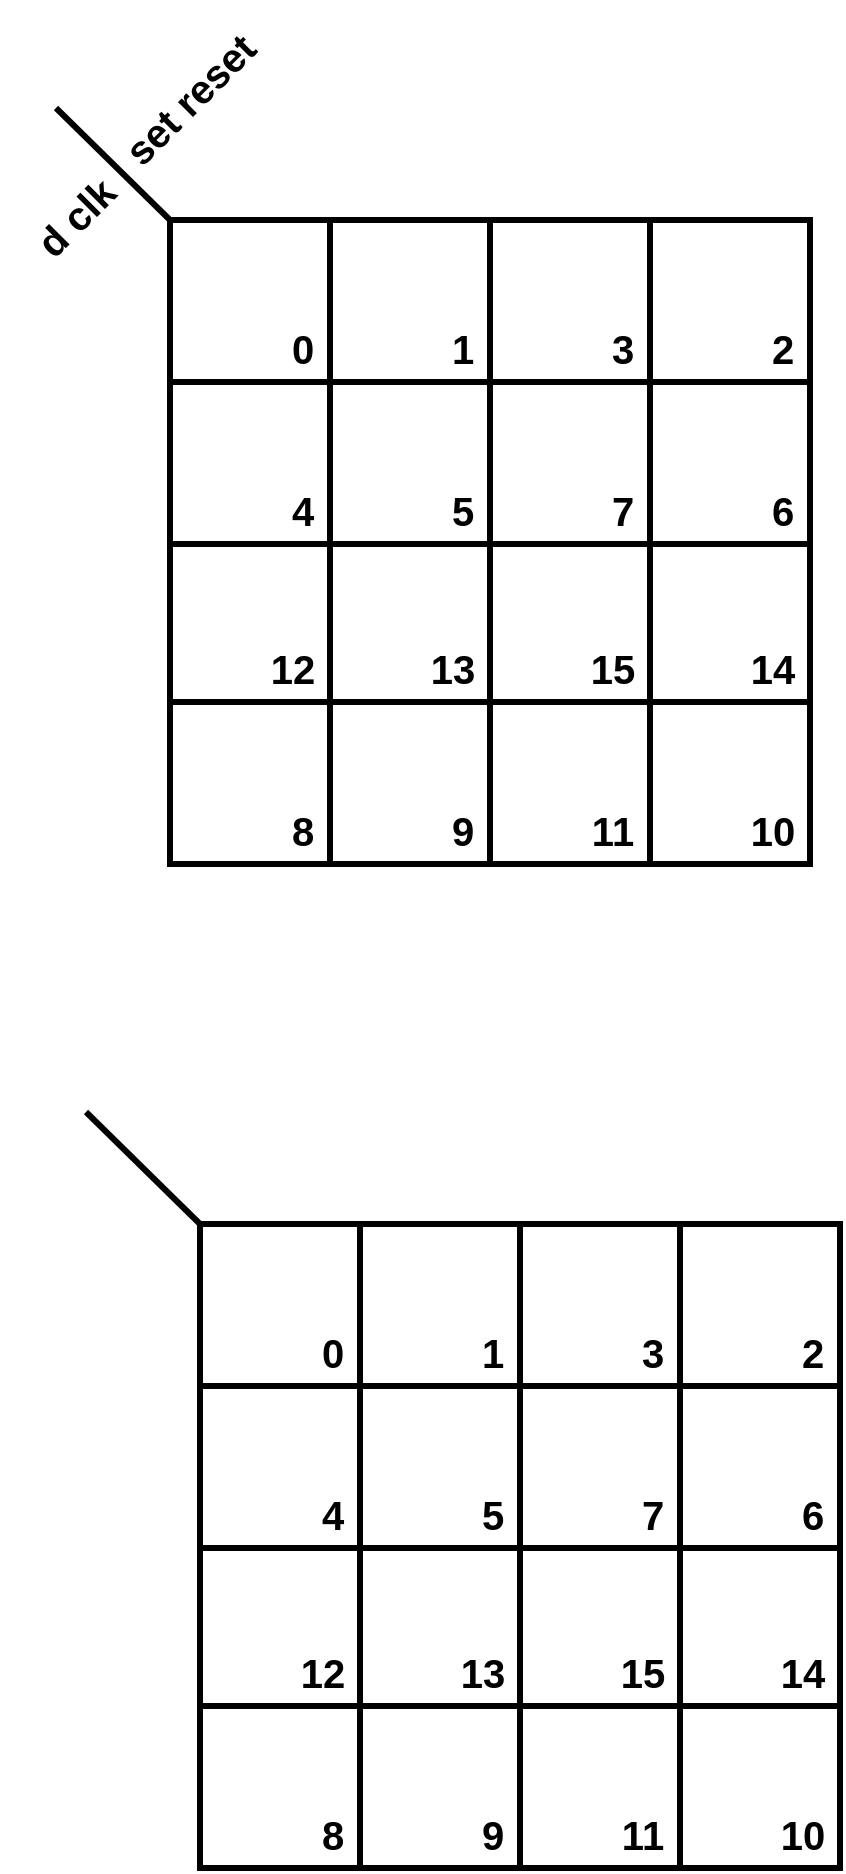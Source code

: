 <mxfile version="27.0.4">
  <diagram name="Page-1" id="fkTmz8UEqdB8mrhAM7at">
    <mxGraphModel dx="1042" dy="622" grid="0" gridSize="1" guides="1" tooltips="1" connect="1" arrows="1" fold="1" page="1" pageScale="1" pageWidth="850" pageHeight="1100" math="0" shadow="0">
      <root>
        <mxCell id="0" />
        <mxCell id="1" parent="0" />
        <mxCell id="XgYpCmmkQ7SpW7V8VuAg-2" value="" style="childLayout=tableLayout;recursiveResize=0;shadow=0;fillColor=none;strokeWidth=3;" vertex="1" parent="1">
          <mxGeometry x="400" y="160" width="320" height="322" as="geometry" />
        </mxCell>
        <mxCell id="XgYpCmmkQ7SpW7V8VuAg-18" style="shape=tableRow;horizontal=0;startSize=0;swimlaneHead=0;swimlaneBody=0;top=0;left=0;bottom=0;right=0;dropTarget=0;collapsible=0;recursiveResize=0;expand=0;fontStyle=0;fillColor=none;strokeColor=inherit;strokeWidth=3;" vertex="1" parent="XgYpCmmkQ7SpW7V8VuAg-2">
          <mxGeometry width="320" height="81" as="geometry" />
        </mxCell>
        <mxCell id="XgYpCmmkQ7SpW7V8VuAg-19" style="connectable=0;recursiveResize=0;strokeColor=inherit;fillColor=none;align=center;whiteSpace=wrap;html=1;strokeWidth=3;" vertex="1" parent="XgYpCmmkQ7SpW7V8VuAg-18">
          <mxGeometry width="80" height="81" as="geometry">
            <mxRectangle width="80" height="81" as="alternateBounds" />
          </mxGeometry>
        </mxCell>
        <mxCell id="XgYpCmmkQ7SpW7V8VuAg-20" style="connectable=0;recursiveResize=0;strokeColor=inherit;fillColor=none;align=center;whiteSpace=wrap;html=1;strokeWidth=3;" vertex="1" parent="XgYpCmmkQ7SpW7V8VuAg-18">
          <mxGeometry x="80" width="80" height="81" as="geometry">
            <mxRectangle width="80" height="81" as="alternateBounds" />
          </mxGeometry>
        </mxCell>
        <mxCell id="XgYpCmmkQ7SpW7V8VuAg-21" style="connectable=0;recursiveResize=0;strokeColor=inherit;fillColor=none;align=center;whiteSpace=wrap;html=1;strokeWidth=3;" vertex="1" parent="XgYpCmmkQ7SpW7V8VuAg-18">
          <mxGeometry x="160" width="80" height="81" as="geometry">
            <mxRectangle width="80" height="81" as="alternateBounds" />
          </mxGeometry>
        </mxCell>
        <mxCell id="XgYpCmmkQ7SpW7V8VuAg-22" style="connectable=0;recursiveResize=0;strokeColor=inherit;fillColor=none;align=center;whiteSpace=wrap;html=1;strokeWidth=3;" vertex="1" parent="XgYpCmmkQ7SpW7V8VuAg-18">
          <mxGeometry x="240" width="80" height="81" as="geometry">
            <mxRectangle width="80" height="81" as="alternateBounds" />
          </mxGeometry>
        </mxCell>
        <mxCell id="XgYpCmmkQ7SpW7V8VuAg-3" value="" style="shape=tableRow;horizontal=0;startSize=0;swimlaneHead=0;swimlaneBody=0;top=0;left=0;bottom=0;right=0;dropTarget=0;collapsible=0;recursiveResize=0;expand=0;fontStyle=0;fillColor=none;strokeColor=inherit;strokeWidth=3;" vertex="1" parent="XgYpCmmkQ7SpW7V8VuAg-2">
          <mxGeometry y="81" width="320" height="81" as="geometry" />
        </mxCell>
        <mxCell id="XgYpCmmkQ7SpW7V8VuAg-4" value="" style="connectable=0;recursiveResize=0;strokeColor=inherit;fillColor=none;align=center;whiteSpace=wrap;html=1;strokeWidth=3;" vertex="1" parent="XgYpCmmkQ7SpW7V8VuAg-3">
          <mxGeometry width="80" height="81" as="geometry">
            <mxRectangle width="80" height="81" as="alternateBounds" />
          </mxGeometry>
        </mxCell>
        <mxCell id="XgYpCmmkQ7SpW7V8VuAg-5" value="" style="connectable=0;recursiveResize=0;strokeColor=inherit;fillColor=none;align=center;whiteSpace=wrap;html=1;strokeWidth=3;" vertex="1" parent="XgYpCmmkQ7SpW7V8VuAg-3">
          <mxGeometry x="80" width="80" height="81" as="geometry">
            <mxRectangle width="80" height="81" as="alternateBounds" />
          </mxGeometry>
        </mxCell>
        <mxCell id="XgYpCmmkQ7SpW7V8VuAg-6" value="" style="connectable=0;recursiveResize=0;strokeColor=inherit;fillColor=none;align=center;whiteSpace=wrap;html=1;strokeWidth=3;" vertex="1" parent="XgYpCmmkQ7SpW7V8VuAg-3">
          <mxGeometry x="160" width="80" height="81" as="geometry">
            <mxRectangle width="80" height="81" as="alternateBounds" />
          </mxGeometry>
        </mxCell>
        <mxCell id="XgYpCmmkQ7SpW7V8VuAg-15" style="connectable=0;recursiveResize=0;strokeColor=inherit;fillColor=none;align=center;whiteSpace=wrap;html=1;strokeWidth=3;" vertex="1" parent="XgYpCmmkQ7SpW7V8VuAg-3">
          <mxGeometry x="240" width="80" height="81" as="geometry">
            <mxRectangle width="80" height="81" as="alternateBounds" />
          </mxGeometry>
        </mxCell>
        <mxCell id="XgYpCmmkQ7SpW7V8VuAg-7" style="shape=tableRow;horizontal=0;startSize=0;swimlaneHead=0;swimlaneBody=0;top=0;left=0;bottom=0;right=0;dropTarget=0;collapsible=0;recursiveResize=0;expand=0;fontStyle=0;fillColor=none;strokeColor=inherit;strokeWidth=3;" vertex="1" parent="XgYpCmmkQ7SpW7V8VuAg-2">
          <mxGeometry y="162" width="320" height="79" as="geometry" />
        </mxCell>
        <mxCell id="XgYpCmmkQ7SpW7V8VuAg-8" value="" style="connectable=0;recursiveResize=0;strokeColor=inherit;fillColor=none;align=center;whiteSpace=wrap;html=1;strokeWidth=3;" vertex="1" parent="XgYpCmmkQ7SpW7V8VuAg-7">
          <mxGeometry width="80" height="79" as="geometry">
            <mxRectangle width="80" height="79" as="alternateBounds" />
          </mxGeometry>
        </mxCell>
        <mxCell id="XgYpCmmkQ7SpW7V8VuAg-9" value="" style="connectable=0;recursiveResize=0;strokeColor=inherit;fillColor=none;align=center;whiteSpace=wrap;html=1;strokeWidth=3;" vertex="1" parent="XgYpCmmkQ7SpW7V8VuAg-7">
          <mxGeometry x="80" width="80" height="79" as="geometry">
            <mxRectangle width="80" height="79" as="alternateBounds" />
          </mxGeometry>
        </mxCell>
        <mxCell id="XgYpCmmkQ7SpW7V8VuAg-10" value="" style="connectable=0;recursiveResize=0;strokeColor=inherit;fillColor=none;align=center;whiteSpace=wrap;html=1;strokeWidth=3;" vertex="1" parent="XgYpCmmkQ7SpW7V8VuAg-7">
          <mxGeometry x="160" width="80" height="79" as="geometry">
            <mxRectangle width="80" height="79" as="alternateBounds" />
          </mxGeometry>
        </mxCell>
        <mxCell id="XgYpCmmkQ7SpW7V8VuAg-16" style="connectable=0;recursiveResize=0;strokeColor=inherit;fillColor=none;align=center;whiteSpace=wrap;html=1;strokeWidth=3;" vertex="1" parent="XgYpCmmkQ7SpW7V8VuAg-7">
          <mxGeometry x="240" width="80" height="79" as="geometry">
            <mxRectangle width="80" height="79" as="alternateBounds" />
          </mxGeometry>
        </mxCell>
        <mxCell id="XgYpCmmkQ7SpW7V8VuAg-11" style="shape=tableRow;horizontal=0;startSize=0;swimlaneHead=0;swimlaneBody=0;top=0;left=0;bottom=0;right=0;dropTarget=0;collapsible=0;recursiveResize=0;expand=0;fontStyle=0;fillColor=none;strokeColor=inherit;strokeWidth=3;" vertex="1" parent="XgYpCmmkQ7SpW7V8VuAg-2">
          <mxGeometry y="241" width="320" height="81" as="geometry" />
        </mxCell>
        <mxCell id="XgYpCmmkQ7SpW7V8VuAg-12" value="" style="connectable=0;recursiveResize=0;strokeColor=inherit;fillColor=none;align=center;whiteSpace=wrap;html=1;strokeWidth=3;" vertex="1" parent="XgYpCmmkQ7SpW7V8VuAg-11">
          <mxGeometry width="80" height="81" as="geometry">
            <mxRectangle width="80" height="81" as="alternateBounds" />
          </mxGeometry>
        </mxCell>
        <mxCell id="XgYpCmmkQ7SpW7V8VuAg-13" value="" style="connectable=0;recursiveResize=0;strokeColor=inherit;fillColor=none;align=center;whiteSpace=wrap;html=1;strokeWidth=3;" vertex="1" parent="XgYpCmmkQ7SpW7V8VuAg-11">
          <mxGeometry x="80" width="80" height="81" as="geometry">
            <mxRectangle width="80" height="81" as="alternateBounds" />
          </mxGeometry>
        </mxCell>
        <mxCell id="XgYpCmmkQ7SpW7V8VuAg-14" value="" style="connectable=0;recursiveResize=0;strokeColor=inherit;fillColor=none;align=center;whiteSpace=wrap;html=1;strokeWidth=3;" vertex="1" parent="XgYpCmmkQ7SpW7V8VuAg-11">
          <mxGeometry x="160" width="80" height="81" as="geometry">
            <mxRectangle width="80" height="81" as="alternateBounds" />
          </mxGeometry>
        </mxCell>
        <mxCell id="XgYpCmmkQ7SpW7V8VuAg-17" style="connectable=0;recursiveResize=0;strokeColor=inherit;fillColor=none;align=center;whiteSpace=wrap;html=1;strokeWidth=3;" vertex="1" parent="XgYpCmmkQ7SpW7V8VuAg-11">
          <mxGeometry x="240" width="80" height="81" as="geometry">
            <mxRectangle width="80" height="81" as="alternateBounds" />
          </mxGeometry>
        </mxCell>
        <mxCell id="XgYpCmmkQ7SpW7V8VuAg-28" value="&lt;b&gt;&lt;font&gt;0&lt;/font&gt;&lt;/b&gt;" style="text;html=1;align=center;verticalAlign=middle;resizable=0;points=[];autosize=1;strokeColor=none;fillColor=none;fontSize=20;" vertex="1" parent="1">
          <mxGeometry x="451" y="205" width="30" height="37" as="geometry" />
        </mxCell>
        <mxCell id="XgYpCmmkQ7SpW7V8VuAg-30" value="&lt;b&gt;&lt;font&gt;1&lt;/font&gt;&lt;/b&gt;" style="text;html=1;align=center;verticalAlign=middle;resizable=0;points=[];autosize=1;strokeColor=none;fillColor=none;fontSize=20;" vertex="1" parent="1">
          <mxGeometry x="531" y="205" width="30" height="37" as="geometry" />
        </mxCell>
        <mxCell id="XgYpCmmkQ7SpW7V8VuAg-31" value="&lt;b&gt;&lt;font&gt;3&lt;/font&gt;&lt;/b&gt;" style="text;html=1;align=center;verticalAlign=middle;resizable=0;points=[];autosize=1;strokeColor=none;fillColor=none;fontSize=20;" vertex="1" parent="1">
          <mxGeometry x="611" y="205" width="30" height="37" as="geometry" />
        </mxCell>
        <mxCell id="XgYpCmmkQ7SpW7V8VuAg-32" value="&lt;b&gt;&lt;font&gt;2&lt;/font&gt;&lt;/b&gt;" style="text;html=1;align=center;verticalAlign=middle;resizable=0;points=[];autosize=1;strokeColor=none;fillColor=none;fontSize=20;" vertex="1" parent="1">
          <mxGeometry x="691" y="205" width="30" height="37" as="geometry" />
        </mxCell>
        <mxCell id="XgYpCmmkQ7SpW7V8VuAg-33" value="&lt;b&gt;&lt;font&gt;4&lt;/font&gt;&lt;/b&gt;" style="text;html=1;align=center;verticalAlign=middle;resizable=0;points=[];autosize=1;strokeColor=none;fillColor=none;fontSize=20;" vertex="1" parent="1">
          <mxGeometry x="451" y="286" width="30" height="37" as="geometry" />
        </mxCell>
        <mxCell id="XgYpCmmkQ7SpW7V8VuAg-34" value="&lt;b&gt;&lt;font&gt;5&lt;/font&gt;&lt;/b&gt;" style="text;html=1;align=center;verticalAlign=middle;resizable=0;points=[];autosize=1;strokeColor=none;fillColor=none;fontSize=20;" vertex="1" parent="1">
          <mxGeometry x="531" y="286" width="30" height="37" as="geometry" />
        </mxCell>
        <mxCell id="XgYpCmmkQ7SpW7V8VuAg-35" value="&lt;b&gt;&lt;font&gt;7&lt;/font&gt;&lt;/b&gt;" style="text;html=1;align=center;verticalAlign=middle;resizable=0;points=[];autosize=1;strokeColor=none;fillColor=none;fontSize=20;" vertex="1" parent="1">
          <mxGeometry x="611" y="286" width="30" height="37" as="geometry" />
        </mxCell>
        <mxCell id="XgYpCmmkQ7SpW7V8VuAg-36" value="&lt;b&gt;&lt;font&gt;6&lt;/font&gt;&lt;/b&gt;" style="text;html=1;align=center;verticalAlign=middle;resizable=0;points=[];autosize=1;strokeColor=none;fillColor=none;fontSize=20;" vertex="1" parent="1">
          <mxGeometry x="691" y="286" width="30" height="37" as="geometry" />
        </mxCell>
        <mxCell id="XgYpCmmkQ7SpW7V8VuAg-37" value="&lt;b&gt;&lt;font&gt;12&lt;/font&gt;&lt;/b&gt;" style="text;html=1;align=center;verticalAlign=middle;resizable=0;points=[];autosize=1;strokeColor=none;fillColor=none;fontSize=20;" vertex="1" parent="1">
          <mxGeometry x="440" y="365" width="41" height="37" as="geometry" />
        </mxCell>
        <mxCell id="XgYpCmmkQ7SpW7V8VuAg-38" value="&lt;b&gt;&lt;font&gt;13&lt;/font&gt;&lt;/b&gt;" style="text;html=1;align=center;verticalAlign=middle;resizable=0;points=[];autosize=1;strokeColor=none;fillColor=none;fontSize=20;" vertex="1" parent="1">
          <mxGeometry x="520" y="365" width="41" height="37" as="geometry" />
        </mxCell>
        <mxCell id="XgYpCmmkQ7SpW7V8VuAg-39" value="&lt;b&gt;&lt;font&gt;15&lt;/font&gt;&lt;/b&gt;" style="text;html=1;align=center;verticalAlign=middle;resizable=0;points=[];autosize=1;strokeColor=none;fillColor=none;fontSize=20;" vertex="1" parent="1">
          <mxGeometry x="600" y="365" width="41" height="37" as="geometry" />
        </mxCell>
        <mxCell id="XgYpCmmkQ7SpW7V8VuAg-40" value="&lt;b&gt;&lt;font&gt;14&lt;/font&gt;&lt;/b&gt;" style="text;html=1;align=center;verticalAlign=middle;resizable=0;points=[];autosize=1;strokeColor=none;fillColor=none;fontSize=20;" vertex="1" parent="1">
          <mxGeometry x="680" y="365" width="41" height="37" as="geometry" />
        </mxCell>
        <mxCell id="XgYpCmmkQ7SpW7V8VuAg-41" value="&lt;b&gt;&lt;font&gt;8&lt;/font&gt;&lt;/b&gt;" style="text;html=1;align=center;verticalAlign=middle;resizable=0;points=[];autosize=1;strokeColor=none;fillColor=none;fontSize=20;" vertex="1" parent="1">
          <mxGeometry x="451" y="446" width="30" height="37" as="geometry" />
        </mxCell>
        <mxCell id="XgYpCmmkQ7SpW7V8VuAg-42" value="&lt;b&gt;&lt;font&gt;9&lt;/font&gt;&lt;/b&gt;" style="text;html=1;align=center;verticalAlign=middle;resizable=0;points=[];autosize=1;strokeColor=none;fillColor=none;fontSize=20;" vertex="1" parent="1">
          <mxGeometry x="531" y="446" width="30" height="37" as="geometry" />
        </mxCell>
        <mxCell id="XgYpCmmkQ7SpW7V8VuAg-43" value="&lt;b&gt;&lt;font&gt;11&lt;/font&gt;&lt;/b&gt;" style="text;html=1;align=center;verticalAlign=middle;resizable=0;points=[];autosize=1;strokeColor=none;fillColor=none;fontSize=20;" vertex="1" parent="1">
          <mxGeometry x="601" y="446" width="40" height="37" as="geometry" />
        </mxCell>
        <mxCell id="XgYpCmmkQ7SpW7V8VuAg-44" value="&lt;b&gt;&lt;font&gt;10&lt;/font&gt;&lt;/b&gt;" style="text;html=1;align=center;verticalAlign=middle;resizable=0;points=[];autosize=1;strokeColor=none;fillColor=none;fontSize=20;" vertex="1" parent="1">
          <mxGeometry x="680" y="446" width="41" height="37" as="geometry" />
        </mxCell>
        <mxCell id="XgYpCmmkQ7SpW7V8VuAg-45" value="" style="endArrow=none;html=1;rounded=0;strokeWidth=3;entryX=0;entryY=0;entryDx=0;entryDy=0;" edge="1" parent="1" target="XgYpCmmkQ7SpW7V8VuAg-18">
          <mxGeometry width="50" height="50" relative="1" as="geometry">
            <mxPoint x="343" y="104" as="sourcePoint" />
            <mxPoint x="396" y="125" as="targetPoint" />
          </mxGeometry>
        </mxCell>
        <mxCell id="XgYpCmmkQ7SpW7V8VuAg-47" value="&lt;b&gt;&lt;font&gt;d clk&lt;/font&gt;&lt;/b&gt;" style="text;html=1;align=center;verticalAlign=middle;resizable=0;points=[];autosize=1;strokeColor=none;fillColor=none;fontSize=20;rotation=-45;" vertex="1" parent="1">
          <mxGeometry x="319" y="140" width="65" height="37" as="geometry" />
        </mxCell>
        <mxCell id="XgYpCmmkQ7SpW7V8VuAg-48" value="&lt;b&gt;&lt;font&gt;set reset&lt;/font&gt;&lt;/b&gt;" style="text;html=1;align=center;verticalAlign=middle;resizable=0;points=[];autosize=1;strokeColor=none;fillColor=none;fontSize=20;rotation=-45;" vertex="1" parent="1">
          <mxGeometry x="358" y="81" width="101" height="37" as="geometry" />
        </mxCell>
        <mxCell id="XgYpCmmkQ7SpW7V8VuAg-49" value="" style="childLayout=tableLayout;recursiveResize=0;shadow=0;fillColor=none;strokeWidth=3;" vertex="1" parent="1">
          <mxGeometry x="415" y="662" width="320" height="322" as="geometry" />
        </mxCell>
        <mxCell id="XgYpCmmkQ7SpW7V8VuAg-50" style="shape=tableRow;horizontal=0;startSize=0;swimlaneHead=0;swimlaneBody=0;top=0;left=0;bottom=0;right=0;dropTarget=0;collapsible=0;recursiveResize=0;expand=0;fontStyle=0;fillColor=none;strokeColor=inherit;strokeWidth=3;" vertex="1" parent="XgYpCmmkQ7SpW7V8VuAg-49">
          <mxGeometry width="320" height="81" as="geometry" />
        </mxCell>
        <mxCell id="XgYpCmmkQ7SpW7V8VuAg-51" style="connectable=0;recursiveResize=0;strokeColor=inherit;fillColor=none;align=center;whiteSpace=wrap;html=1;strokeWidth=3;" vertex="1" parent="XgYpCmmkQ7SpW7V8VuAg-50">
          <mxGeometry width="80" height="81" as="geometry">
            <mxRectangle width="80" height="81" as="alternateBounds" />
          </mxGeometry>
        </mxCell>
        <mxCell id="XgYpCmmkQ7SpW7V8VuAg-52" style="connectable=0;recursiveResize=0;strokeColor=inherit;fillColor=none;align=center;whiteSpace=wrap;html=1;strokeWidth=3;" vertex="1" parent="XgYpCmmkQ7SpW7V8VuAg-50">
          <mxGeometry x="80" width="80" height="81" as="geometry">
            <mxRectangle width="80" height="81" as="alternateBounds" />
          </mxGeometry>
        </mxCell>
        <mxCell id="XgYpCmmkQ7SpW7V8VuAg-53" style="connectable=0;recursiveResize=0;strokeColor=inherit;fillColor=none;align=center;whiteSpace=wrap;html=1;strokeWidth=3;" vertex="1" parent="XgYpCmmkQ7SpW7V8VuAg-50">
          <mxGeometry x="160" width="80" height="81" as="geometry">
            <mxRectangle width="80" height="81" as="alternateBounds" />
          </mxGeometry>
        </mxCell>
        <mxCell id="XgYpCmmkQ7SpW7V8VuAg-54" style="connectable=0;recursiveResize=0;strokeColor=inherit;fillColor=none;align=center;whiteSpace=wrap;html=1;strokeWidth=3;" vertex="1" parent="XgYpCmmkQ7SpW7V8VuAg-50">
          <mxGeometry x="240" width="80" height="81" as="geometry">
            <mxRectangle width="80" height="81" as="alternateBounds" />
          </mxGeometry>
        </mxCell>
        <mxCell id="XgYpCmmkQ7SpW7V8VuAg-55" value="" style="shape=tableRow;horizontal=0;startSize=0;swimlaneHead=0;swimlaneBody=0;top=0;left=0;bottom=0;right=0;dropTarget=0;collapsible=0;recursiveResize=0;expand=0;fontStyle=0;fillColor=none;strokeColor=inherit;strokeWidth=3;" vertex="1" parent="XgYpCmmkQ7SpW7V8VuAg-49">
          <mxGeometry y="81" width="320" height="81" as="geometry" />
        </mxCell>
        <mxCell id="XgYpCmmkQ7SpW7V8VuAg-56" value="" style="connectable=0;recursiveResize=0;strokeColor=inherit;fillColor=none;align=center;whiteSpace=wrap;html=1;strokeWidth=3;" vertex="1" parent="XgYpCmmkQ7SpW7V8VuAg-55">
          <mxGeometry width="80" height="81" as="geometry">
            <mxRectangle width="80" height="81" as="alternateBounds" />
          </mxGeometry>
        </mxCell>
        <mxCell id="XgYpCmmkQ7SpW7V8VuAg-57" value="" style="connectable=0;recursiveResize=0;strokeColor=inherit;fillColor=none;align=center;whiteSpace=wrap;html=1;strokeWidth=3;" vertex="1" parent="XgYpCmmkQ7SpW7V8VuAg-55">
          <mxGeometry x="80" width="80" height="81" as="geometry">
            <mxRectangle width="80" height="81" as="alternateBounds" />
          </mxGeometry>
        </mxCell>
        <mxCell id="XgYpCmmkQ7SpW7V8VuAg-58" value="" style="connectable=0;recursiveResize=0;strokeColor=inherit;fillColor=none;align=center;whiteSpace=wrap;html=1;strokeWidth=3;" vertex="1" parent="XgYpCmmkQ7SpW7V8VuAg-55">
          <mxGeometry x="160" width="80" height="81" as="geometry">
            <mxRectangle width="80" height="81" as="alternateBounds" />
          </mxGeometry>
        </mxCell>
        <mxCell id="XgYpCmmkQ7SpW7V8VuAg-59" style="connectable=0;recursiveResize=0;strokeColor=inherit;fillColor=none;align=center;whiteSpace=wrap;html=1;strokeWidth=3;" vertex="1" parent="XgYpCmmkQ7SpW7V8VuAg-55">
          <mxGeometry x="240" width="80" height="81" as="geometry">
            <mxRectangle width="80" height="81" as="alternateBounds" />
          </mxGeometry>
        </mxCell>
        <mxCell id="XgYpCmmkQ7SpW7V8VuAg-60" style="shape=tableRow;horizontal=0;startSize=0;swimlaneHead=0;swimlaneBody=0;top=0;left=0;bottom=0;right=0;dropTarget=0;collapsible=0;recursiveResize=0;expand=0;fontStyle=0;fillColor=none;strokeColor=inherit;strokeWidth=3;" vertex="1" parent="XgYpCmmkQ7SpW7V8VuAg-49">
          <mxGeometry y="162" width="320" height="79" as="geometry" />
        </mxCell>
        <mxCell id="XgYpCmmkQ7SpW7V8VuAg-61" value="" style="connectable=0;recursiveResize=0;strokeColor=inherit;fillColor=none;align=center;whiteSpace=wrap;html=1;strokeWidth=3;" vertex="1" parent="XgYpCmmkQ7SpW7V8VuAg-60">
          <mxGeometry width="80" height="79" as="geometry">
            <mxRectangle width="80" height="79" as="alternateBounds" />
          </mxGeometry>
        </mxCell>
        <mxCell id="XgYpCmmkQ7SpW7V8VuAg-62" value="" style="connectable=0;recursiveResize=0;strokeColor=inherit;fillColor=none;align=center;whiteSpace=wrap;html=1;strokeWidth=3;" vertex="1" parent="XgYpCmmkQ7SpW7V8VuAg-60">
          <mxGeometry x="80" width="80" height="79" as="geometry">
            <mxRectangle width="80" height="79" as="alternateBounds" />
          </mxGeometry>
        </mxCell>
        <mxCell id="XgYpCmmkQ7SpW7V8VuAg-63" value="" style="connectable=0;recursiveResize=0;strokeColor=inherit;fillColor=none;align=center;whiteSpace=wrap;html=1;strokeWidth=3;" vertex="1" parent="XgYpCmmkQ7SpW7V8VuAg-60">
          <mxGeometry x="160" width="80" height="79" as="geometry">
            <mxRectangle width="80" height="79" as="alternateBounds" />
          </mxGeometry>
        </mxCell>
        <mxCell id="XgYpCmmkQ7SpW7V8VuAg-64" style="connectable=0;recursiveResize=0;strokeColor=inherit;fillColor=none;align=center;whiteSpace=wrap;html=1;strokeWidth=3;" vertex="1" parent="XgYpCmmkQ7SpW7V8VuAg-60">
          <mxGeometry x="240" width="80" height="79" as="geometry">
            <mxRectangle width="80" height="79" as="alternateBounds" />
          </mxGeometry>
        </mxCell>
        <mxCell id="XgYpCmmkQ7SpW7V8VuAg-65" style="shape=tableRow;horizontal=0;startSize=0;swimlaneHead=0;swimlaneBody=0;top=0;left=0;bottom=0;right=0;dropTarget=0;collapsible=0;recursiveResize=0;expand=0;fontStyle=0;fillColor=none;strokeColor=inherit;strokeWidth=3;" vertex="1" parent="XgYpCmmkQ7SpW7V8VuAg-49">
          <mxGeometry y="241" width="320" height="81" as="geometry" />
        </mxCell>
        <mxCell id="XgYpCmmkQ7SpW7V8VuAg-66" value="" style="connectable=0;recursiveResize=0;strokeColor=inherit;fillColor=none;align=center;whiteSpace=wrap;html=1;strokeWidth=3;" vertex="1" parent="XgYpCmmkQ7SpW7V8VuAg-65">
          <mxGeometry width="80" height="81" as="geometry">
            <mxRectangle width="80" height="81" as="alternateBounds" />
          </mxGeometry>
        </mxCell>
        <mxCell id="XgYpCmmkQ7SpW7V8VuAg-67" value="" style="connectable=0;recursiveResize=0;strokeColor=inherit;fillColor=none;align=center;whiteSpace=wrap;html=1;strokeWidth=3;" vertex="1" parent="XgYpCmmkQ7SpW7V8VuAg-65">
          <mxGeometry x="80" width="80" height="81" as="geometry">
            <mxRectangle width="80" height="81" as="alternateBounds" />
          </mxGeometry>
        </mxCell>
        <mxCell id="XgYpCmmkQ7SpW7V8VuAg-68" value="" style="connectable=0;recursiveResize=0;strokeColor=inherit;fillColor=none;align=center;whiteSpace=wrap;html=1;strokeWidth=3;" vertex="1" parent="XgYpCmmkQ7SpW7V8VuAg-65">
          <mxGeometry x="160" width="80" height="81" as="geometry">
            <mxRectangle width="80" height="81" as="alternateBounds" />
          </mxGeometry>
        </mxCell>
        <mxCell id="XgYpCmmkQ7SpW7V8VuAg-69" style="connectable=0;recursiveResize=0;strokeColor=inherit;fillColor=none;align=center;whiteSpace=wrap;html=1;strokeWidth=3;" vertex="1" parent="XgYpCmmkQ7SpW7V8VuAg-65">
          <mxGeometry x="240" width="80" height="81" as="geometry">
            <mxRectangle width="80" height="81" as="alternateBounds" />
          </mxGeometry>
        </mxCell>
        <mxCell id="XgYpCmmkQ7SpW7V8VuAg-70" value="&lt;b&gt;&lt;font&gt;0&lt;/font&gt;&lt;/b&gt;" style="text;html=1;align=center;verticalAlign=middle;resizable=0;points=[];autosize=1;strokeColor=none;fillColor=none;fontSize=20;" vertex="1" parent="1">
          <mxGeometry x="466" y="707" width="30" height="37" as="geometry" />
        </mxCell>
        <mxCell id="XgYpCmmkQ7SpW7V8VuAg-71" value="&lt;b&gt;&lt;font&gt;1&lt;/font&gt;&lt;/b&gt;" style="text;html=1;align=center;verticalAlign=middle;resizable=0;points=[];autosize=1;strokeColor=none;fillColor=none;fontSize=20;" vertex="1" parent="1">
          <mxGeometry x="546" y="707" width="30" height="37" as="geometry" />
        </mxCell>
        <mxCell id="XgYpCmmkQ7SpW7V8VuAg-72" value="&lt;b&gt;&lt;font&gt;3&lt;/font&gt;&lt;/b&gt;" style="text;html=1;align=center;verticalAlign=middle;resizable=0;points=[];autosize=1;strokeColor=none;fillColor=none;fontSize=20;" vertex="1" parent="1">
          <mxGeometry x="626" y="707" width="30" height="37" as="geometry" />
        </mxCell>
        <mxCell id="XgYpCmmkQ7SpW7V8VuAg-73" value="&lt;b&gt;&lt;font&gt;2&lt;/font&gt;&lt;/b&gt;" style="text;html=1;align=center;verticalAlign=middle;resizable=0;points=[];autosize=1;strokeColor=none;fillColor=none;fontSize=20;" vertex="1" parent="1">
          <mxGeometry x="706" y="707" width="30" height="37" as="geometry" />
        </mxCell>
        <mxCell id="XgYpCmmkQ7SpW7V8VuAg-74" value="&lt;b&gt;&lt;font&gt;4&lt;/font&gt;&lt;/b&gt;" style="text;html=1;align=center;verticalAlign=middle;resizable=0;points=[];autosize=1;strokeColor=none;fillColor=none;fontSize=20;" vertex="1" parent="1">
          <mxGeometry x="466" y="788" width="30" height="37" as="geometry" />
        </mxCell>
        <mxCell id="XgYpCmmkQ7SpW7V8VuAg-75" value="&lt;b&gt;&lt;font&gt;5&lt;/font&gt;&lt;/b&gt;" style="text;html=1;align=center;verticalAlign=middle;resizable=0;points=[];autosize=1;strokeColor=none;fillColor=none;fontSize=20;" vertex="1" parent="1">
          <mxGeometry x="546" y="788" width="30" height="37" as="geometry" />
        </mxCell>
        <mxCell id="XgYpCmmkQ7SpW7V8VuAg-76" value="&lt;b&gt;&lt;font&gt;7&lt;/font&gt;&lt;/b&gt;" style="text;html=1;align=center;verticalAlign=middle;resizable=0;points=[];autosize=1;strokeColor=none;fillColor=none;fontSize=20;" vertex="1" parent="1">
          <mxGeometry x="626" y="788" width="30" height="37" as="geometry" />
        </mxCell>
        <mxCell id="XgYpCmmkQ7SpW7V8VuAg-77" value="&lt;b&gt;&lt;font&gt;6&lt;/font&gt;&lt;/b&gt;" style="text;html=1;align=center;verticalAlign=middle;resizable=0;points=[];autosize=1;strokeColor=none;fillColor=none;fontSize=20;" vertex="1" parent="1">
          <mxGeometry x="706" y="788" width="30" height="37" as="geometry" />
        </mxCell>
        <mxCell id="XgYpCmmkQ7SpW7V8VuAg-78" value="&lt;b&gt;&lt;font&gt;12&lt;/font&gt;&lt;/b&gt;" style="text;html=1;align=center;verticalAlign=middle;resizable=0;points=[];autosize=1;strokeColor=none;fillColor=none;fontSize=20;" vertex="1" parent="1">
          <mxGeometry x="455" y="867" width="41" height="37" as="geometry" />
        </mxCell>
        <mxCell id="XgYpCmmkQ7SpW7V8VuAg-79" value="&lt;b&gt;&lt;font&gt;13&lt;/font&gt;&lt;/b&gt;" style="text;html=1;align=center;verticalAlign=middle;resizable=0;points=[];autosize=1;strokeColor=none;fillColor=none;fontSize=20;" vertex="1" parent="1">
          <mxGeometry x="535" y="867" width="41" height="37" as="geometry" />
        </mxCell>
        <mxCell id="XgYpCmmkQ7SpW7V8VuAg-80" value="&lt;b&gt;&lt;font&gt;15&lt;/font&gt;&lt;/b&gt;" style="text;html=1;align=center;verticalAlign=middle;resizable=0;points=[];autosize=1;strokeColor=none;fillColor=none;fontSize=20;" vertex="1" parent="1">
          <mxGeometry x="615" y="867" width="41" height="37" as="geometry" />
        </mxCell>
        <mxCell id="XgYpCmmkQ7SpW7V8VuAg-81" value="&lt;b&gt;&lt;font&gt;14&lt;/font&gt;&lt;/b&gt;" style="text;html=1;align=center;verticalAlign=middle;resizable=0;points=[];autosize=1;strokeColor=none;fillColor=none;fontSize=20;" vertex="1" parent="1">
          <mxGeometry x="695" y="867" width="41" height="37" as="geometry" />
        </mxCell>
        <mxCell id="XgYpCmmkQ7SpW7V8VuAg-82" value="&lt;b&gt;&lt;font&gt;8&lt;/font&gt;&lt;/b&gt;" style="text;html=1;align=center;verticalAlign=middle;resizable=0;points=[];autosize=1;strokeColor=none;fillColor=none;fontSize=20;" vertex="1" parent="1">
          <mxGeometry x="466" y="948" width="30" height="37" as="geometry" />
        </mxCell>
        <mxCell id="XgYpCmmkQ7SpW7V8VuAg-83" value="&lt;b&gt;&lt;font&gt;9&lt;/font&gt;&lt;/b&gt;" style="text;html=1;align=center;verticalAlign=middle;resizable=0;points=[];autosize=1;strokeColor=none;fillColor=none;fontSize=20;" vertex="1" parent="1">
          <mxGeometry x="546" y="948" width="30" height="37" as="geometry" />
        </mxCell>
        <mxCell id="XgYpCmmkQ7SpW7V8VuAg-84" value="&lt;b&gt;&lt;font&gt;11&lt;/font&gt;&lt;/b&gt;" style="text;html=1;align=center;verticalAlign=middle;resizable=0;points=[];autosize=1;strokeColor=none;fillColor=none;fontSize=20;" vertex="1" parent="1">
          <mxGeometry x="616" y="948" width="40" height="37" as="geometry" />
        </mxCell>
        <mxCell id="XgYpCmmkQ7SpW7V8VuAg-85" value="&lt;b&gt;&lt;font&gt;10&lt;/font&gt;&lt;/b&gt;" style="text;html=1;align=center;verticalAlign=middle;resizable=0;points=[];autosize=1;strokeColor=none;fillColor=none;fontSize=20;" vertex="1" parent="1">
          <mxGeometry x="695" y="948" width="41" height="37" as="geometry" />
        </mxCell>
        <mxCell id="XgYpCmmkQ7SpW7V8VuAg-86" value="" style="endArrow=none;html=1;rounded=0;strokeWidth=3;entryX=0;entryY=0;entryDx=0;entryDy=0;" edge="1" parent="1" target="XgYpCmmkQ7SpW7V8VuAg-50">
          <mxGeometry width="50" height="50" relative="1" as="geometry">
            <mxPoint x="358" y="606" as="sourcePoint" />
            <mxPoint x="411" y="627" as="targetPoint" />
          </mxGeometry>
        </mxCell>
      </root>
    </mxGraphModel>
  </diagram>
</mxfile>

